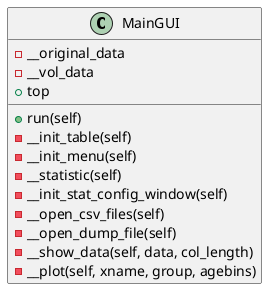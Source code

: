 @startuml

class MainGUI{
- __original_data
- __vol_data
+ top
+ run(self)
-__init_table(self)
-__init_menu(self)
-__statistic(self)
-__init_stat_config_window(self)
-__open_csv_files(self)
-__open_dump_file(self)
-__show_data(self, data, col_length)
-__plot(self, xname, group, agebins)
}

@enduml